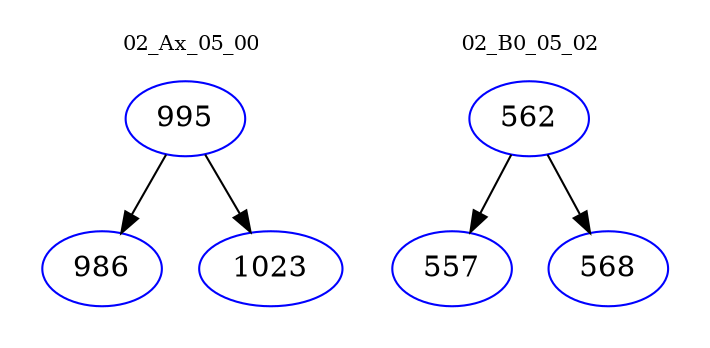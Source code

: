 digraph{
subgraph cluster_0 {
color = white
label = "02_Ax_05_00";
fontsize=10;
T0_995 [label="995", color="blue"]
T0_995 -> T0_986 [color="black"]
T0_986 [label="986", color="blue"]
T0_995 -> T0_1023 [color="black"]
T0_1023 [label="1023", color="blue"]
}
subgraph cluster_1 {
color = white
label = "02_B0_05_02";
fontsize=10;
T1_562 [label="562", color="blue"]
T1_562 -> T1_557 [color="black"]
T1_557 [label="557", color="blue"]
T1_562 -> T1_568 [color="black"]
T1_568 [label="568", color="blue"]
}
}
